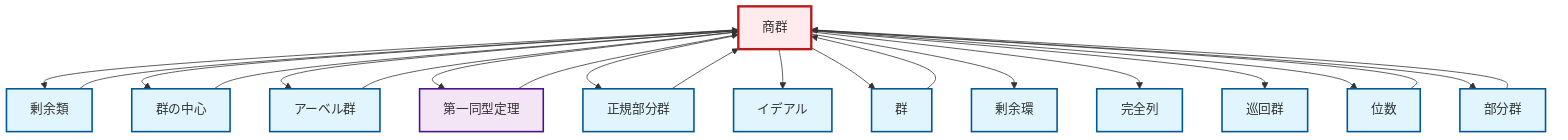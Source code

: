 graph TD
    classDef definition fill:#e1f5fe,stroke:#01579b,stroke-width:2px
    classDef theorem fill:#f3e5f5,stroke:#4a148c,stroke-width:2px
    classDef axiom fill:#fff3e0,stroke:#e65100,stroke-width:2px
    classDef example fill:#e8f5e9,stroke:#1b5e20,stroke-width:2px
    classDef current fill:#ffebee,stroke:#b71c1c,stroke-width:3px
    def-quotient-group["商群"]:::definition
    def-coset["剰余類"]:::definition
    def-group["群"]:::definition
    def-subgroup["部分群"]:::definition
    def-center-of-group["群の中心"]:::definition
    def-abelian-group["アーベル群"]:::definition
    def-normal-subgroup["正規部分群"]:::definition
    def-exact-sequence["完全列"]:::definition
    def-ideal["イデアル"]:::definition
    def-cyclic-group["巡回群"]:::definition
    def-order["位数"]:::definition
    thm-first-isomorphism["第一同型定理"]:::theorem
    def-quotient-ring["剰余環"]:::definition
    def-group --> def-quotient-group
    thm-first-isomorphism --> def-quotient-group
    def-quotient-group --> def-coset
    def-quotient-group --> def-center-of-group
    def-quotient-group --> def-abelian-group
    def-quotient-group --> thm-first-isomorphism
    def-abelian-group --> def-quotient-group
    def-quotient-group --> def-normal-subgroup
    def-quotient-group --> def-ideal
    def-center-of-group --> def-quotient-group
    def-quotient-group --> def-group
    def-normal-subgroup --> def-quotient-group
    def-subgroup --> def-quotient-group
    def-quotient-group --> def-quotient-ring
    def-coset --> def-quotient-group
    def-quotient-group --> def-exact-sequence
    def-quotient-group --> def-cyclic-group
    def-quotient-group --> def-order
    def-quotient-group --> def-subgroup
    def-order --> def-quotient-group
    class def-quotient-group current